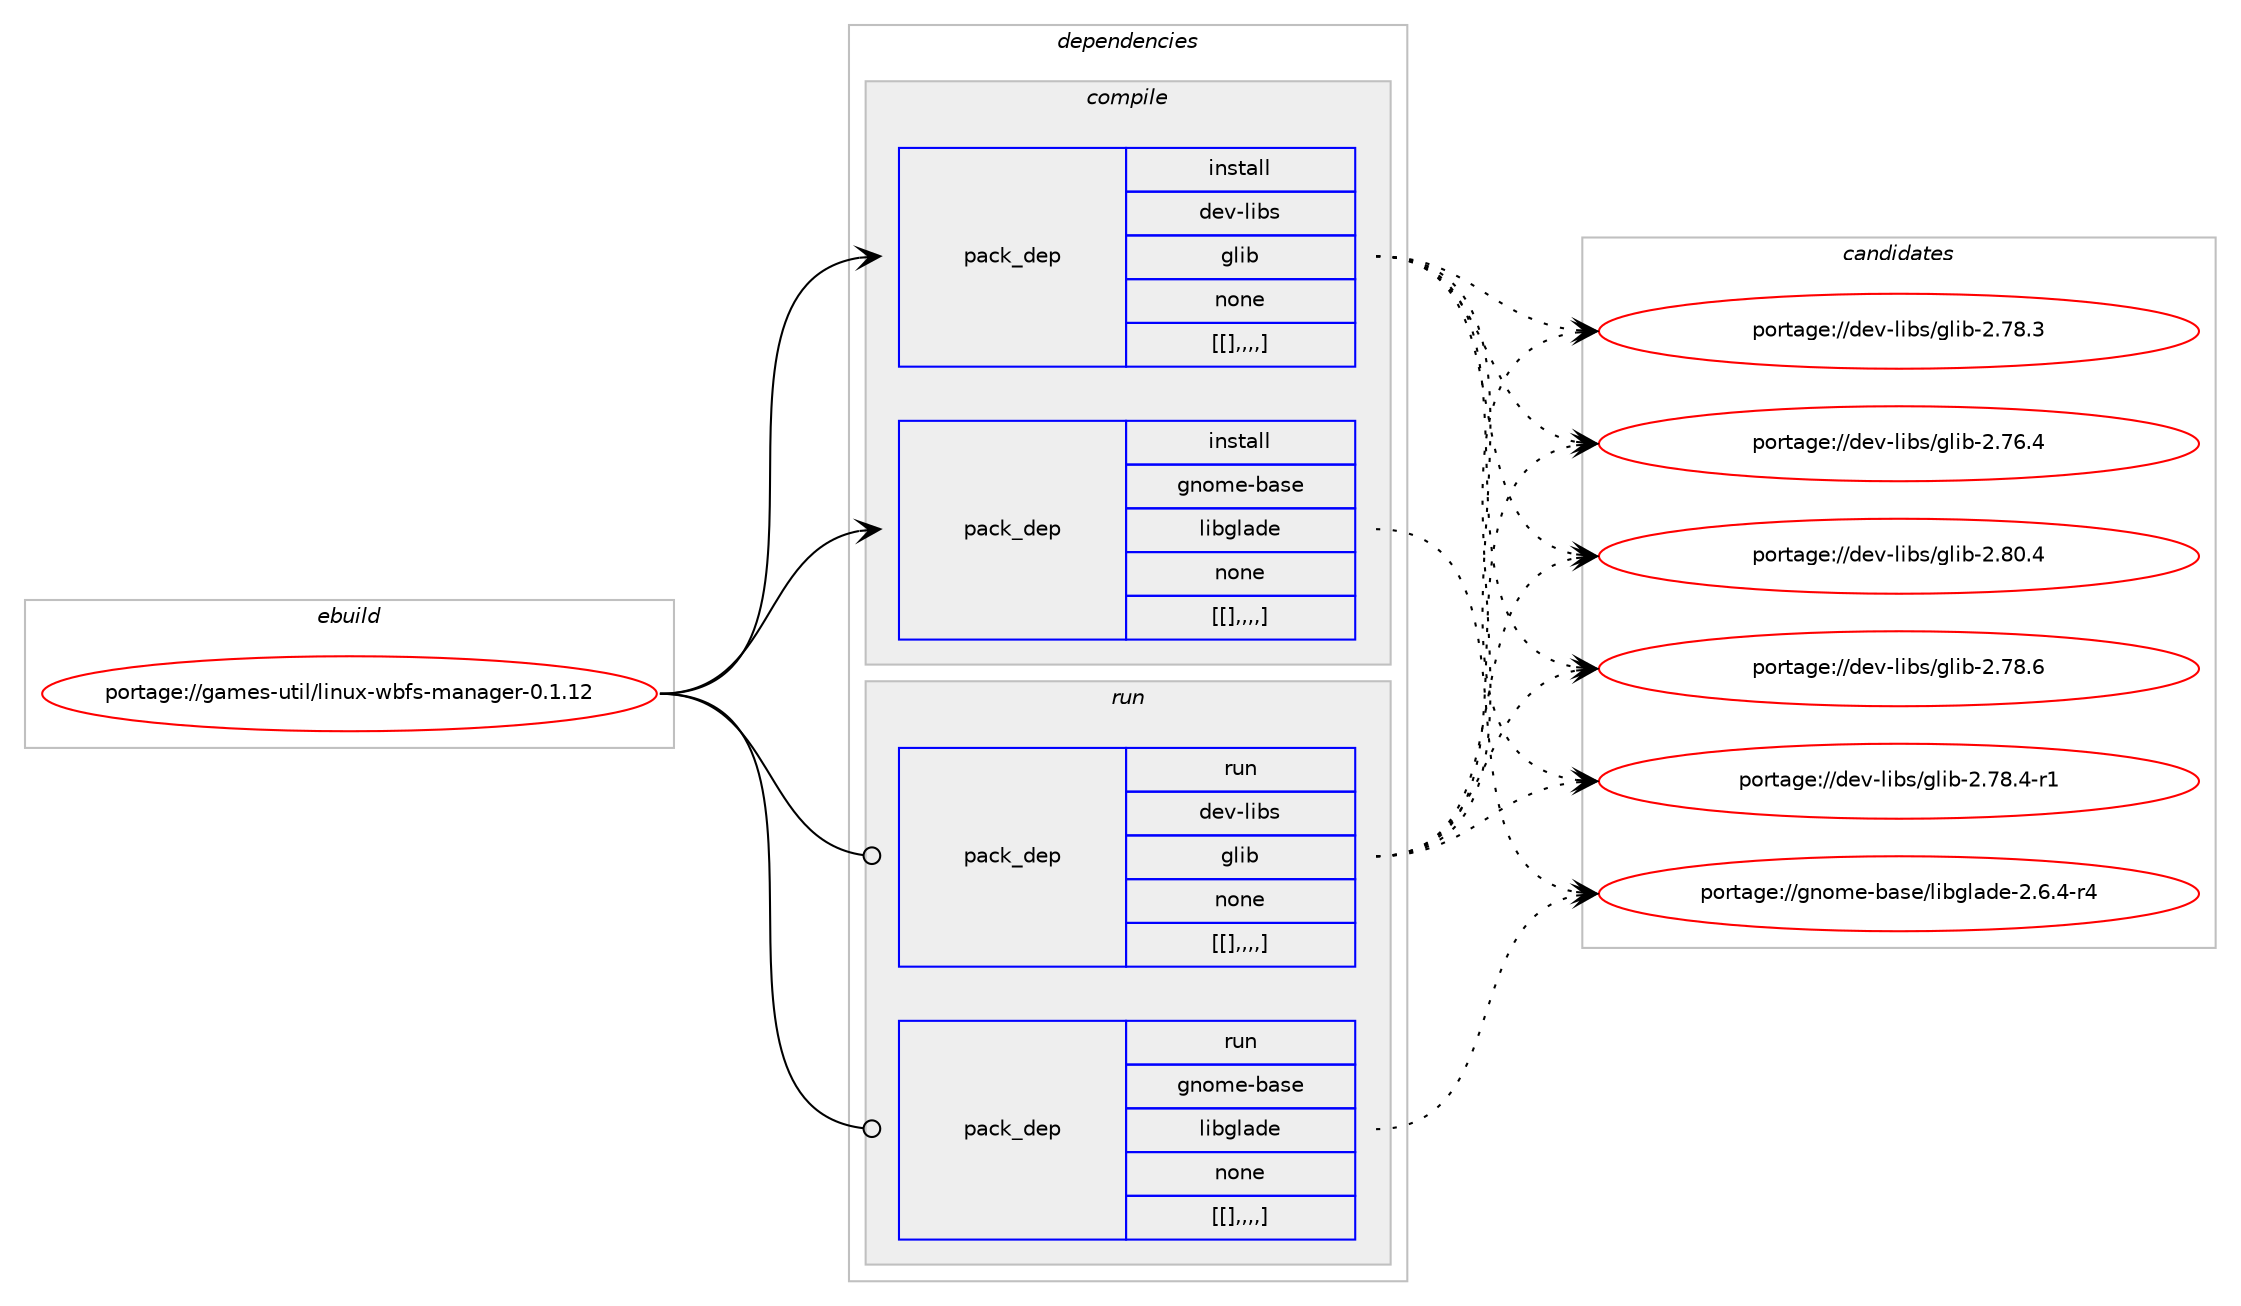 digraph prolog {

# *************
# Graph options
# *************

newrank=true;
concentrate=true;
compound=true;
graph [rankdir=LR,fontname=Helvetica,fontsize=10,ranksep=1.5];#, ranksep=2.5, nodesep=0.2];
edge  [arrowhead=vee];
node  [fontname=Helvetica,fontsize=10];

# **********
# The ebuild
# **********

subgraph cluster_leftcol {
color=gray;
label=<<i>ebuild</i>>;
id [label="portage://games-util/linux-wbfs-manager-0.1.12", color=red, width=4, href="../games-util/linux-wbfs-manager-0.1.12.svg"];
}

# ****************
# The dependencies
# ****************

subgraph cluster_midcol {
color=gray;
label=<<i>dependencies</i>>;
subgraph cluster_compile {
fillcolor="#eeeeee";
style=filled;
label=<<i>compile</i>>;
subgraph pack171412 {
dependency239837 [label=<<TABLE BORDER="0" CELLBORDER="1" CELLSPACING="0" CELLPADDING="4" WIDTH="220"><TR><TD ROWSPAN="6" CELLPADDING="30">pack_dep</TD></TR><TR><TD WIDTH="110">install</TD></TR><TR><TD>dev-libs</TD></TR><TR><TD>glib</TD></TR><TR><TD>none</TD></TR><TR><TD>[[],,,,]</TD></TR></TABLE>>, shape=none, color=blue];
}
id:e -> dependency239837:w [weight=20,style="solid",arrowhead="vee"];
subgraph pack171413 {
dependency239838 [label=<<TABLE BORDER="0" CELLBORDER="1" CELLSPACING="0" CELLPADDING="4" WIDTH="220"><TR><TD ROWSPAN="6" CELLPADDING="30">pack_dep</TD></TR><TR><TD WIDTH="110">install</TD></TR><TR><TD>gnome-base</TD></TR><TR><TD>libglade</TD></TR><TR><TD>none</TD></TR><TR><TD>[[],,,,]</TD></TR></TABLE>>, shape=none, color=blue];
}
id:e -> dependency239838:w [weight=20,style="solid",arrowhead="vee"];
}
subgraph cluster_compileandrun {
fillcolor="#eeeeee";
style=filled;
label=<<i>compile and run</i>>;
}
subgraph cluster_run {
fillcolor="#eeeeee";
style=filled;
label=<<i>run</i>>;
subgraph pack171414 {
dependency239839 [label=<<TABLE BORDER="0" CELLBORDER="1" CELLSPACING="0" CELLPADDING="4" WIDTH="220"><TR><TD ROWSPAN="6" CELLPADDING="30">pack_dep</TD></TR><TR><TD WIDTH="110">run</TD></TR><TR><TD>dev-libs</TD></TR><TR><TD>glib</TD></TR><TR><TD>none</TD></TR><TR><TD>[[],,,,]</TD></TR></TABLE>>, shape=none, color=blue];
}
id:e -> dependency239839:w [weight=20,style="solid",arrowhead="odot"];
subgraph pack171415 {
dependency239840 [label=<<TABLE BORDER="0" CELLBORDER="1" CELLSPACING="0" CELLPADDING="4" WIDTH="220"><TR><TD ROWSPAN="6" CELLPADDING="30">pack_dep</TD></TR><TR><TD WIDTH="110">run</TD></TR><TR><TD>gnome-base</TD></TR><TR><TD>libglade</TD></TR><TR><TD>none</TD></TR><TR><TD>[[],,,,]</TD></TR></TABLE>>, shape=none, color=blue];
}
id:e -> dependency239840:w [weight=20,style="solid",arrowhead="odot"];
}
}

# **************
# The candidates
# **************

subgraph cluster_choices {
rank=same;
color=gray;
label=<<i>candidates</i>>;

subgraph choice171412 {
color=black;
nodesep=1;
choice1001011184510810598115471031081059845504656484652 [label="portage://dev-libs/glib-2.80.4", color=red, width=4,href="../dev-libs/glib-2.80.4.svg"];
choice1001011184510810598115471031081059845504655564654 [label="portage://dev-libs/glib-2.78.6", color=red, width=4,href="../dev-libs/glib-2.78.6.svg"];
choice10010111845108105981154710310810598455046555646524511449 [label="portage://dev-libs/glib-2.78.4-r1", color=red, width=4,href="../dev-libs/glib-2.78.4-r1.svg"];
choice1001011184510810598115471031081059845504655564651 [label="portage://dev-libs/glib-2.78.3", color=red, width=4,href="../dev-libs/glib-2.78.3.svg"];
choice1001011184510810598115471031081059845504655544652 [label="portage://dev-libs/glib-2.76.4", color=red, width=4,href="../dev-libs/glib-2.76.4.svg"];
dependency239837:e -> choice1001011184510810598115471031081059845504656484652:w [style=dotted,weight="100"];
dependency239837:e -> choice1001011184510810598115471031081059845504655564654:w [style=dotted,weight="100"];
dependency239837:e -> choice10010111845108105981154710310810598455046555646524511449:w [style=dotted,weight="100"];
dependency239837:e -> choice1001011184510810598115471031081059845504655564651:w [style=dotted,weight="100"];
dependency239837:e -> choice1001011184510810598115471031081059845504655544652:w [style=dotted,weight="100"];
}
subgraph choice171413 {
color=black;
nodesep=1;
choice1031101111091014598971151014710810598103108971001014550465446524511452 [label="portage://gnome-base/libglade-2.6.4-r4", color=red, width=4,href="../gnome-base/libglade-2.6.4-r4.svg"];
dependency239838:e -> choice1031101111091014598971151014710810598103108971001014550465446524511452:w [style=dotted,weight="100"];
}
subgraph choice171414 {
color=black;
nodesep=1;
choice1001011184510810598115471031081059845504656484652 [label="portage://dev-libs/glib-2.80.4", color=red, width=4,href="../dev-libs/glib-2.80.4.svg"];
choice1001011184510810598115471031081059845504655564654 [label="portage://dev-libs/glib-2.78.6", color=red, width=4,href="../dev-libs/glib-2.78.6.svg"];
choice10010111845108105981154710310810598455046555646524511449 [label="portage://dev-libs/glib-2.78.4-r1", color=red, width=4,href="../dev-libs/glib-2.78.4-r1.svg"];
choice1001011184510810598115471031081059845504655564651 [label="portage://dev-libs/glib-2.78.3", color=red, width=4,href="../dev-libs/glib-2.78.3.svg"];
choice1001011184510810598115471031081059845504655544652 [label="portage://dev-libs/glib-2.76.4", color=red, width=4,href="../dev-libs/glib-2.76.4.svg"];
dependency239839:e -> choice1001011184510810598115471031081059845504656484652:w [style=dotted,weight="100"];
dependency239839:e -> choice1001011184510810598115471031081059845504655564654:w [style=dotted,weight="100"];
dependency239839:e -> choice10010111845108105981154710310810598455046555646524511449:w [style=dotted,weight="100"];
dependency239839:e -> choice1001011184510810598115471031081059845504655564651:w [style=dotted,weight="100"];
dependency239839:e -> choice1001011184510810598115471031081059845504655544652:w [style=dotted,weight="100"];
}
subgraph choice171415 {
color=black;
nodesep=1;
choice1031101111091014598971151014710810598103108971001014550465446524511452 [label="portage://gnome-base/libglade-2.6.4-r4", color=red, width=4,href="../gnome-base/libglade-2.6.4-r4.svg"];
dependency239840:e -> choice1031101111091014598971151014710810598103108971001014550465446524511452:w [style=dotted,weight="100"];
}
}

}
